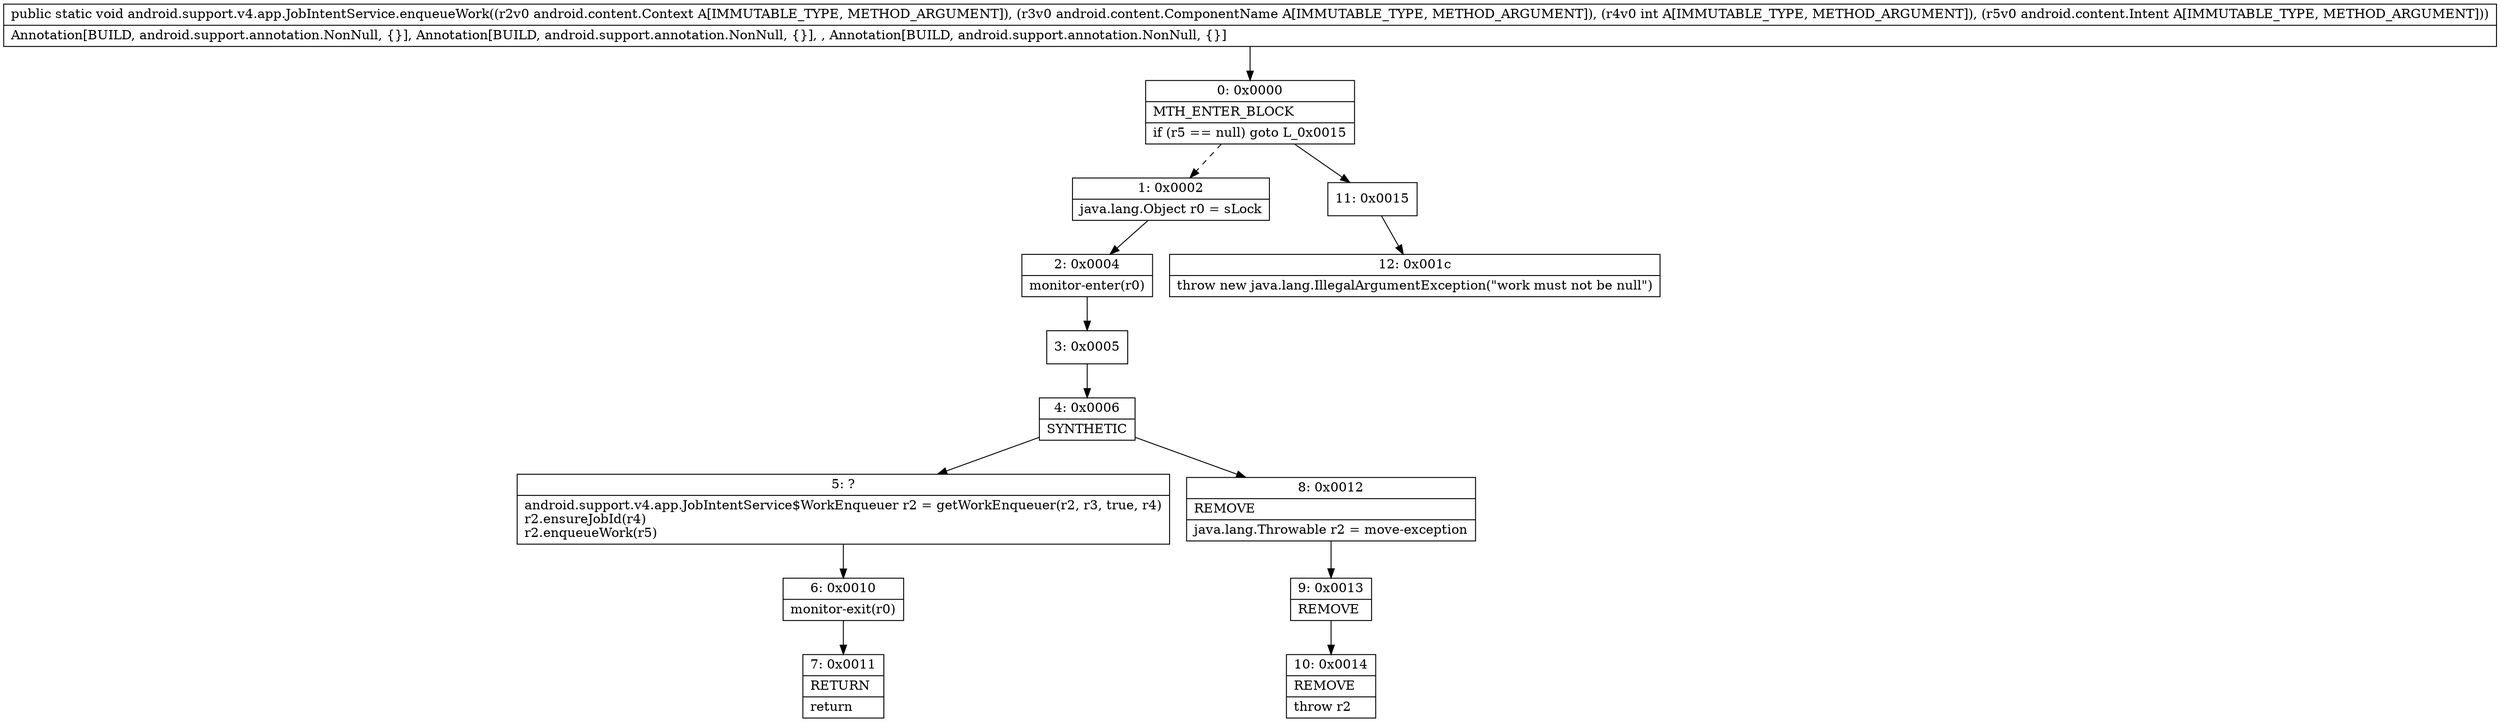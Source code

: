 digraph "CFG forandroid.support.v4.app.JobIntentService.enqueueWork(Landroid\/content\/Context;Landroid\/content\/ComponentName;ILandroid\/content\/Intent;)V" {
Node_0 [shape=record,label="{0\:\ 0x0000|MTH_ENTER_BLOCK\l|if (r5 == null) goto L_0x0015\l}"];
Node_1 [shape=record,label="{1\:\ 0x0002|java.lang.Object r0 = sLock\l}"];
Node_2 [shape=record,label="{2\:\ 0x0004|monitor\-enter(r0)\l}"];
Node_3 [shape=record,label="{3\:\ 0x0005}"];
Node_4 [shape=record,label="{4\:\ 0x0006|SYNTHETIC\l}"];
Node_5 [shape=record,label="{5\:\ ?|android.support.v4.app.JobIntentService$WorkEnqueuer r2 = getWorkEnqueuer(r2, r3, true, r4)\lr2.ensureJobId(r4)\lr2.enqueueWork(r5)\l}"];
Node_6 [shape=record,label="{6\:\ 0x0010|monitor\-exit(r0)\l}"];
Node_7 [shape=record,label="{7\:\ 0x0011|RETURN\l|return\l}"];
Node_8 [shape=record,label="{8\:\ 0x0012|REMOVE\l|java.lang.Throwable r2 = move\-exception\l}"];
Node_9 [shape=record,label="{9\:\ 0x0013|REMOVE\l}"];
Node_10 [shape=record,label="{10\:\ 0x0014|REMOVE\l|throw r2\l}"];
Node_11 [shape=record,label="{11\:\ 0x0015}"];
Node_12 [shape=record,label="{12\:\ 0x001c|throw new java.lang.IllegalArgumentException(\"work must not be null\")\l}"];
MethodNode[shape=record,label="{public static void android.support.v4.app.JobIntentService.enqueueWork((r2v0 android.content.Context A[IMMUTABLE_TYPE, METHOD_ARGUMENT]), (r3v0 android.content.ComponentName A[IMMUTABLE_TYPE, METHOD_ARGUMENT]), (r4v0 int A[IMMUTABLE_TYPE, METHOD_ARGUMENT]), (r5v0 android.content.Intent A[IMMUTABLE_TYPE, METHOD_ARGUMENT]))  | Annotation[BUILD, android.support.annotation.NonNull, \{\}], Annotation[BUILD, android.support.annotation.NonNull, \{\}], , Annotation[BUILD, android.support.annotation.NonNull, \{\}]\l}"];
MethodNode -> Node_0;
Node_0 -> Node_1[style=dashed];
Node_0 -> Node_11;
Node_1 -> Node_2;
Node_2 -> Node_3;
Node_3 -> Node_4;
Node_4 -> Node_5;
Node_4 -> Node_8;
Node_5 -> Node_6;
Node_6 -> Node_7;
Node_8 -> Node_9;
Node_9 -> Node_10;
Node_11 -> Node_12;
}

